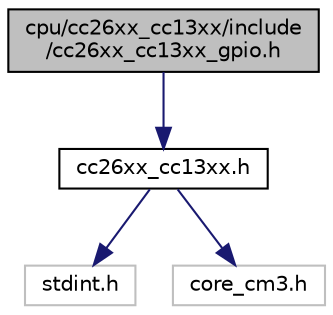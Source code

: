 digraph "cpu/cc26xx_cc13xx/include/cc26xx_cc13xx_gpio.h"
{
 // LATEX_PDF_SIZE
  edge [fontname="Helvetica",fontsize="10",labelfontname="Helvetica",labelfontsize="10"];
  node [fontname="Helvetica",fontsize="10",shape=record];
  Node1 [label="cpu/cc26xx_cc13xx/include\l/cc26xx_cc13xx_gpio.h",height=0.2,width=0.4,color="black", fillcolor="grey75", style="filled", fontcolor="black",tooltip="Driver for the cc26xx/cc13xx GPIO controller."];
  Node1 -> Node2 [color="midnightblue",fontsize="10",style="solid",fontname="Helvetica"];
  Node2 [label="cc26xx_cc13xx.h",height=0.2,width=0.4,color="black", fillcolor="white", style="filled",URL="$cc26xx__cc13xx_8h.html",tooltip="CC26xx, CC13xx definitions."];
  Node2 -> Node3 [color="midnightblue",fontsize="10",style="solid",fontname="Helvetica"];
  Node3 [label="stdint.h",height=0.2,width=0.4,color="grey75", fillcolor="white", style="filled",tooltip=" "];
  Node2 -> Node4 [color="midnightblue",fontsize="10",style="solid",fontname="Helvetica"];
  Node4 [label="core_cm3.h",height=0.2,width=0.4,color="grey75", fillcolor="white", style="filled",tooltip=" "];
}
